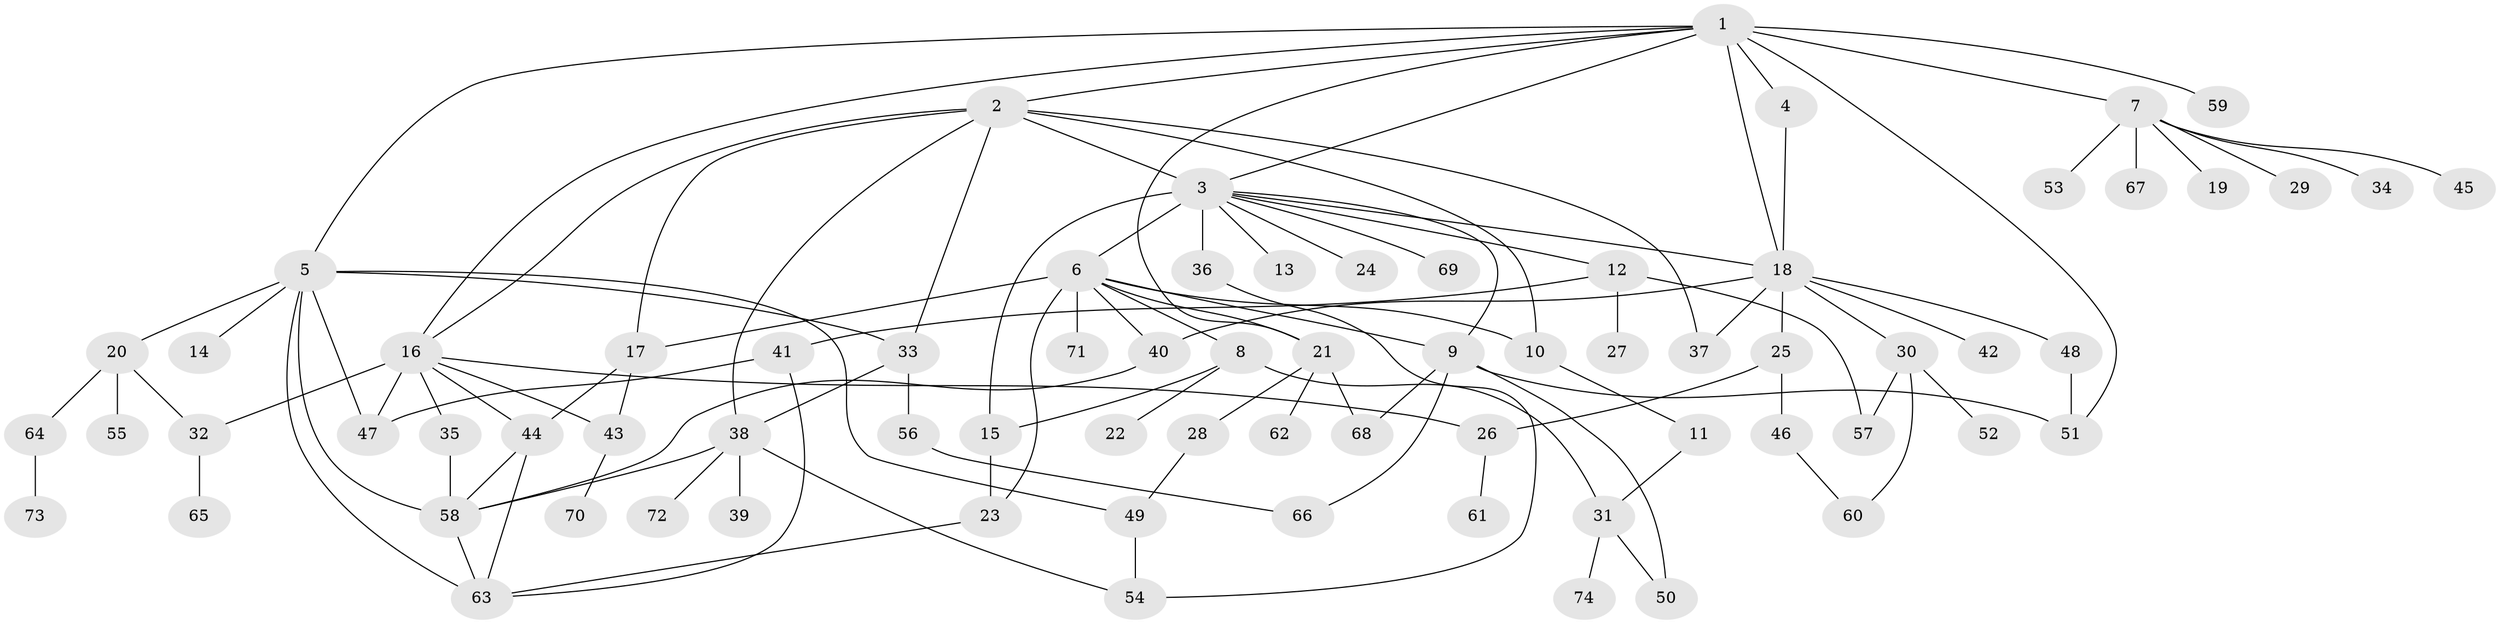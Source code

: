 // original degree distribution, {12: 0.006944444444444444, 10: 0.013888888888888888, 17: 0.006944444444444444, 2: 0.14583333333333334, 11: 0.013888888888888888, 8: 0.006944444444444444, 6: 0.020833333333333332, 9: 0.006944444444444444, 1: 0.5416666666666666, 7: 0.020833333333333332, 3: 0.11805555555555555, 14: 0.006944444444444444, 5: 0.05555555555555555, 4: 0.034722222222222224}
// Generated by graph-tools (version 1.1) at 2025/35/03/09/25 02:35:27]
// undirected, 74 vertices, 112 edges
graph export_dot {
graph [start="1"]
  node [color=gray90,style=filled];
  1;
  2;
  3;
  4;
  5;
  6;
  7;
  8;
  9;
  10;
  11;
  12;
  13;
  14;
  15;
  16;
  17;
  18;
  19;
  20;
  21;
  22;
  23;
  24;
  25;
  26;
  27;
  28;
  29;
  30;
  31;
  32;
  33;
  34;
  35;
  36;
  37;
  38;
  39;
  40;
  41;
  42;
  43;
  44;
  45;
  46;
  47;
  48;
  49;
  50;
  51;
  52;
  53;
  54;
  55;
  56;
  57;
  58;
  59;
  60;
  61;
  62;
  63;
  64;
  65;
  66;
  67;
  68;
  69;
  70;
  71;
  72;
  73;
  74;
  1 -- 2 [weight=1.0];
  1 -- 3 [weight=1.0];
  1 -- 4 [weight=1.0];
  1 -- 5 [weight=1.0];
  1 -- 7 [weight=1.0];
  1 -- 16 [weight=1.0];
  1 -- 18 [weight=1.0];
  1 -- 21 [weight=1.0];
  1 -- 51 [weight=1.0];
  1 -- 59 [weight=2.0];
  2 -- 3 [weight=1.0];
  2 -- 10 [weight=1.0];
  2 -- 16 [weight=1.0];
  2 -- 17 [weight=1.0];
  2 -- 33 [weight=1.0];
  2 -- 37 [weight=1.0];
  2 -- 38 [weight=1.0];
  3 -- 6 [weight=1.0];
  3 -- 9 [weight=1.0];
  3 -- 12 [weight=1.0];
  3 -- 13 [weight=1.0];
  3 -- 15 [weight=1.0];
  3 -- 18 [weight=1.0];
  3 -- 24 [weight=1.0];
  3 -- 36 [weight=5.0];
  3 -- 69 [weight=1.0];
  4 -- 18 [weight=1.0];
  5 -- 14 [weight=1.0];
  5 -- 20 [weight=1.0];
  5 -- 33 [weight=1.0];
  5 -- 47 [weight=1.0];
  5 -- 49 [weight=1.0];
  5 -- 58 [weight=1.0];
  5 -- 63 [weight=2.0];
  6 -- 8 [weight=1.0];
  6 -- 9 [weight=1.0];
  6 -- 10 [weight=1.0];
  6 -- 17 [weight=1.0];
  6 -- 21 [weight=1.0];
  6 -- 23 [weight=1.0];
  6 -- 40 [weight=1.0];
  6 -- 71 [weight=1.0];
  7 -- 19 [weight=1.0];
  7 -- 29 [weight=1.0];
  7 -- 34 [weight=1.0];
  7 -- 45 [weight=1.0];
  7 -- 53 [weight=1.0];
  7 -- 67 [weight=1.0];
  8 -- 15 [weight=1.0];
  8 -- 22 [weight=2.0];
  8 -- 31 [weight=1.0];
  9 -- 50 [weight=1.0];
  9 -- 51 [weight=2.0];
  9 -- 66 [weight=1.0];
  9 -- 68 [weight=1.0];
  10 -- 11 [weight=4.0];
  11 -- 31 [weight=1.0];
  12 -- 27 [weight=1.0];
  12 -- 41 [weight=2.0];
  12 -- 57 [weight=1.0];
  15 -- 23 [weight=2.0];
  16 -- 26 [weight=1.0];
  16 -- 32 [weight=1.0];
  16 -- 35 [weight=1.0];
  16 -- 43 [weight=1.0];
  16 -- 44 [weight=1.0];
  16 -- 47 [weight=6.0];
  17 -- 43 [weight=1.0];
  17 -- 44 [weight=1.0];
  18 -- 25 [weight=1.0];
  18 -- 30 [weight=1.0];
  18 -- 37 [weight=1.0];
  18 -- 40 [weight=1.0];
  18 -- 42 [weight=2.0];
  18 -- 48 [weight=1.0];
  20 -- 32 [weight=1.0];
  20 -- 55 [weight=1.0];
  20 -- 64 [weight=1.0];
  21 -- 28 [weight=1.0];
  21 -- 62 [weight=2.0];
  21 -- 68 [weight=1.0];
  23 -- 63 [weight=1.0];
  25 -- 26 [weight=1.0];
  25 -- 46 [weight=2.0];
  26 -- 61 [weight=1.0];
  28 -- 49 [weight=1.0];
  30 -- 52 [weight=1.0];
  30 -- 57 [weight=1.0];
  30 -- 60 [weight=1.0];
  31 -- 50 [weight=1.0];
  31 -- 74 [weight=1.0];
  32 -- 65 [weight=1.0];
  33 -- 38 [weight=1.0];
  33 -- 56 [weight=1.0];
  35 -- 58 [weight=1.0];
  36 -- 54 [weight=1.0];
  38 -- 39 [weight=2.0];
  38 -- 54 [weight=1.0];
  38 -- 58 [weight=1.0];
  38 -- 72 [weight=1.0];
  40 -- 58 [weight=1.0];
  41 -- 47 [weight=1.0];
  41 -- 63 [weight=1.0];
  43 -- 70 [weight=1.0];
  44 -- 58 [weight=1.0];
  44 -- 63 [weight=1.0];
  46 -- 60 [weight=1.0];
  48 -- 51 [weight=1.0];
  49 -- 54 [weight=1.0];
  56 -- 66 [weight=1.0];
  58 -- 63 [weight=1.0];
  64 -- 73 [weight=1.0];
}

